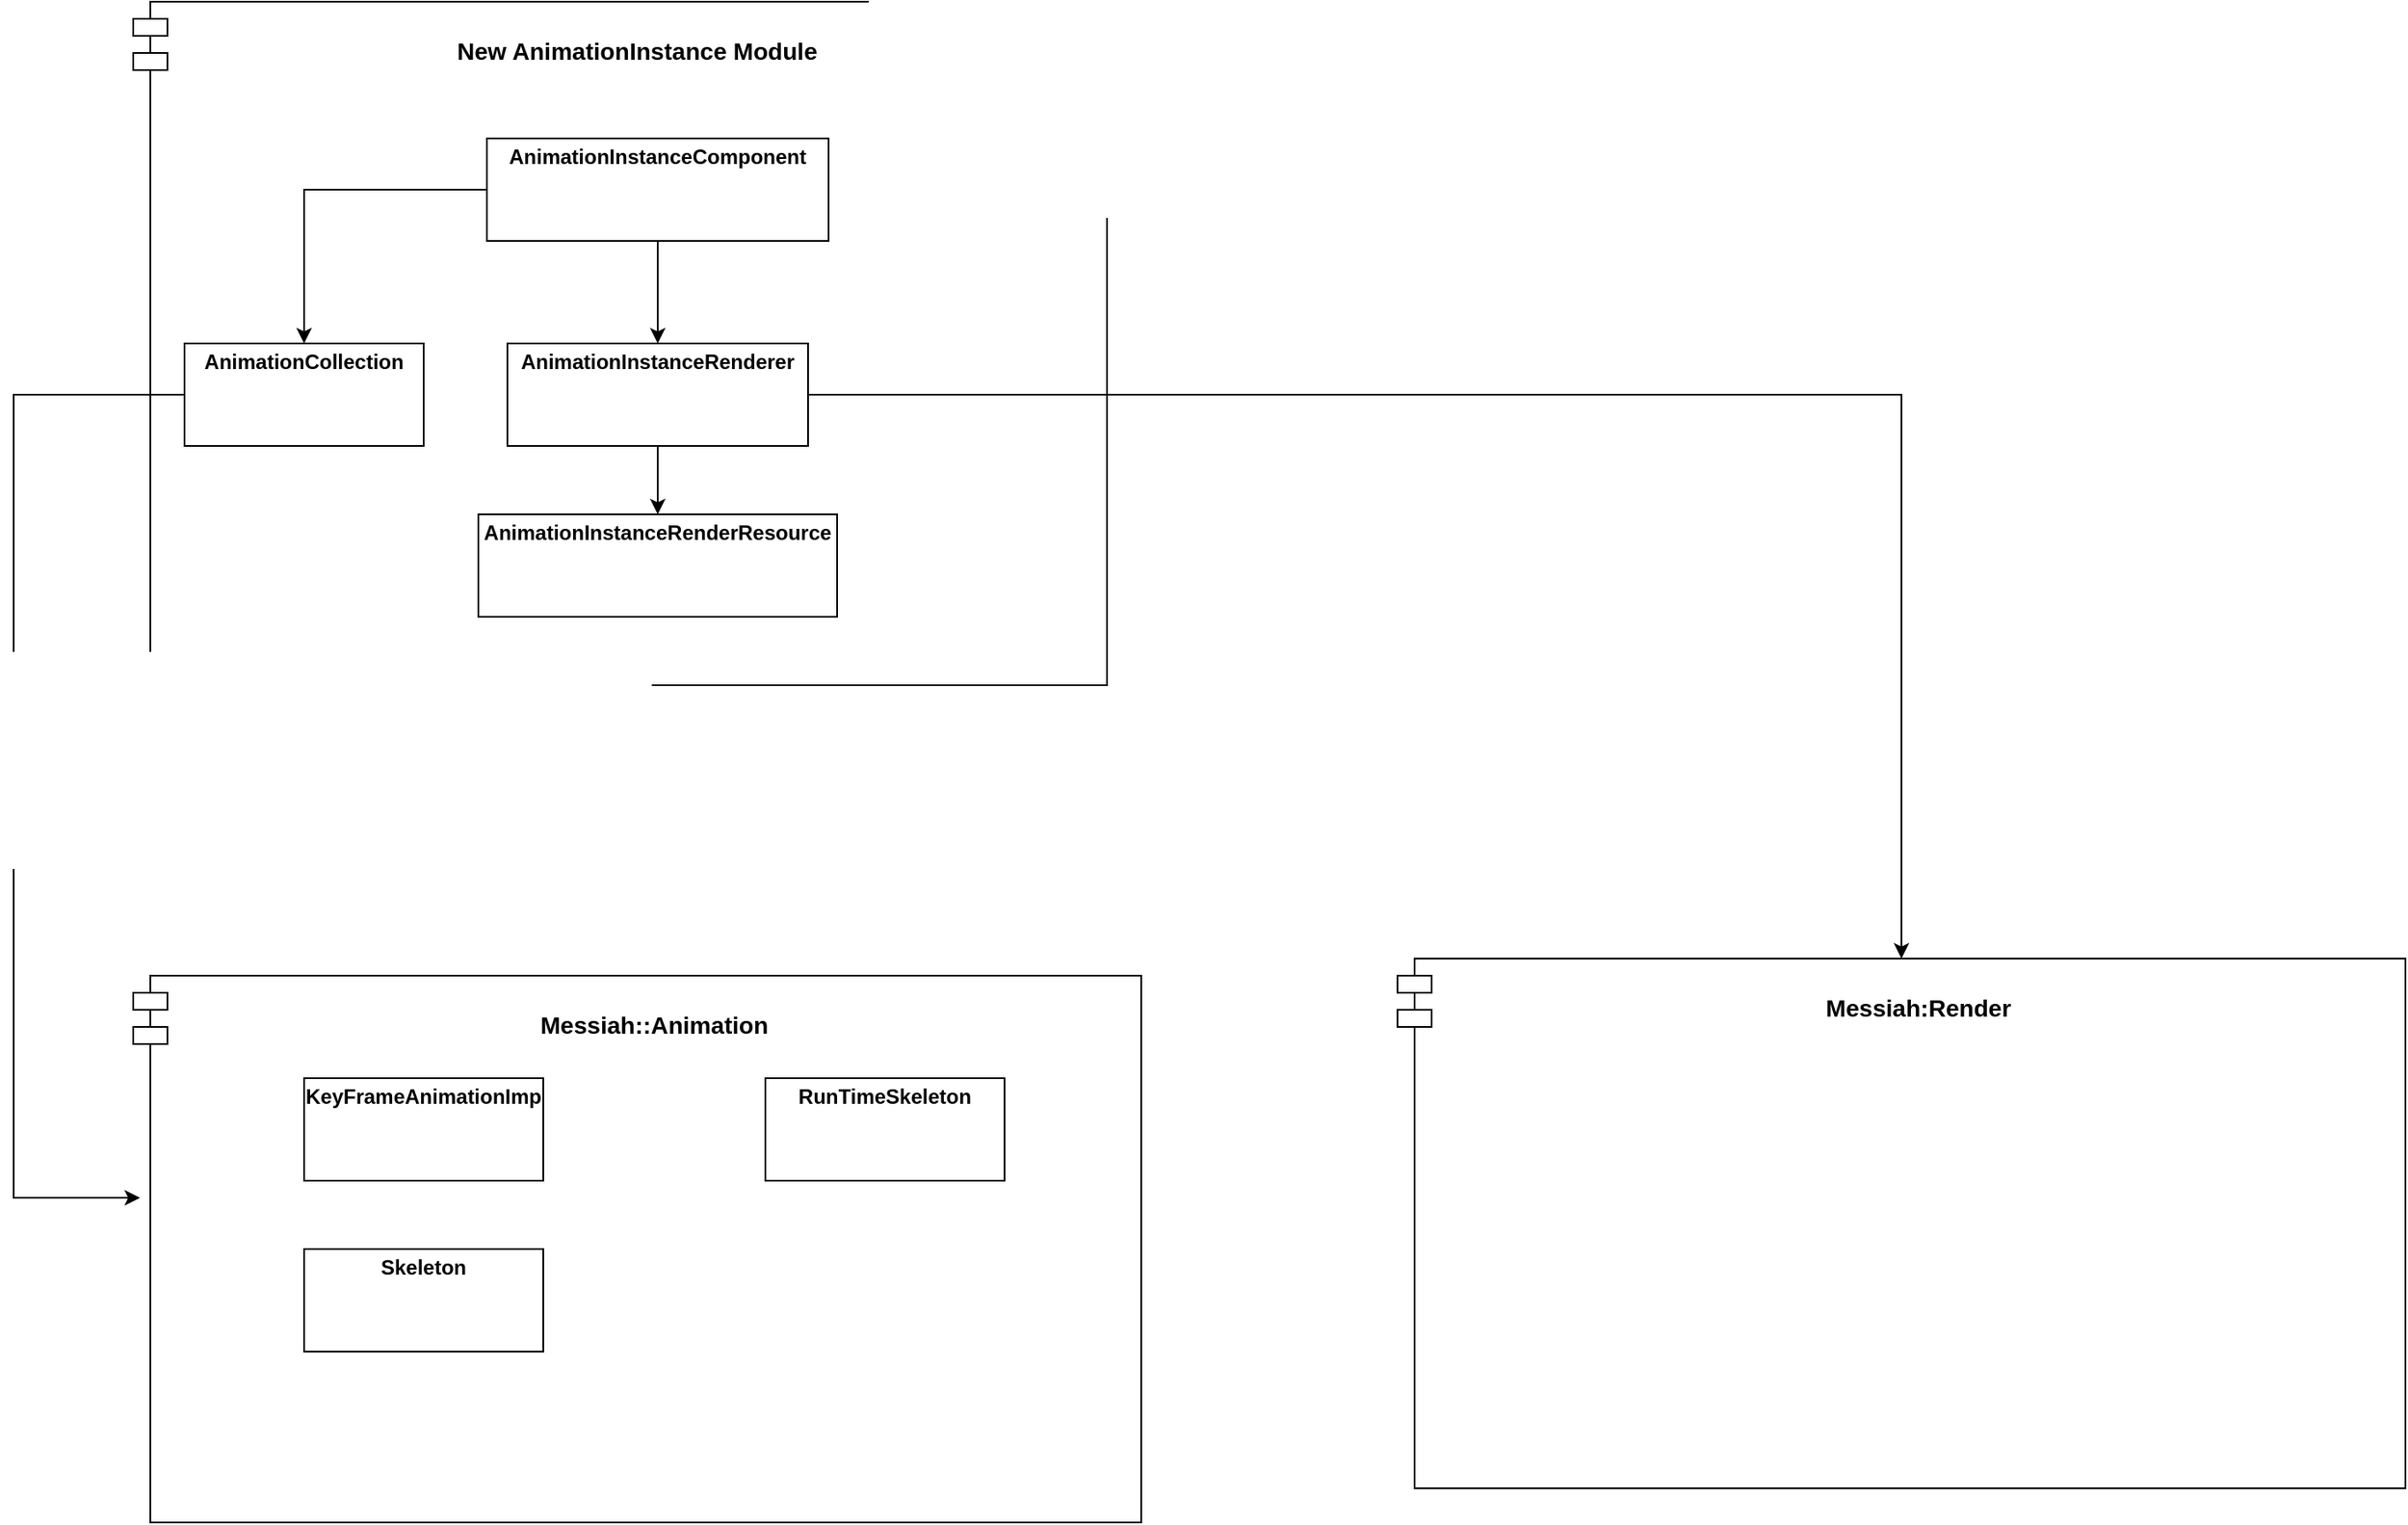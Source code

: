 <mxfile version="24.7.16">
  <diagram id="C5RBs43oDa-KdzZeNtuy" name="Page-1">
    <mxGraphModel dx="1122" dy="696" grid="1" gridSize="10" guides="1" tooltips="1" connect="1" arrows="1" fold="1" page="1" pageScale="1" pageWidth="827" pageHeight="1169" math="0" shadow="0">
      <root>
        <mxCell id="WIyWlLk6GJQsqaUBKTNV-0" />
        <mxCell id="WIyWlLk6GJQsqaUBKTNV-1" parent="WIyWlLk6GJQsqaUBKTNV-0" />
        <mxCell id="Z2ELihAoB1qGX9_mnctW-9" value="&lt;h3&gt;New AnimationInstance Module&lt;/h3&gt;" style="shape=module;align=left;spacingLeft=20;align=center;verticalAlign=top;whiteSpace=wrap;html=1;" vertex="1" parent="WIyWlLk6GJQsqaUBKTNV-1">
          <mxGeometry x="180" y="240" width="570" height="400" as="geometry" />
        </mxCell>
        <mxCell id="Z2ELihAoB1qGX9_mnctW-6" value="&lt;h3&gt;Messiah::Animation&lt;/h3&gt;" style="shape=module;align=left;spacingLeft=20;align=center;verticalAlign=top;whiteSpace=wrap;html=1;" vertex="1" parent="WIyWlLk6GJQsqaUBKTNV-1">
          <mxGeometry x="180" y="810" width="590" height="320" as="geometry" />
        </mxCell>
        <mxCell id="Z2ELihAoB1qGX9_mnctW-5" value="&lt;p style=&quot;margin:0px;margin-top:4px;text-align:center;&quot;&gt;&lt;b&gt;KeyFrameAnimationImp&lt;/b&gt;&lt;/p&gt;" style="verticalAlign=top;align=left;overflow=fill;html=1;whiteSpace=wrap;" vertex="1" parent="WIyWlLk6GJQsqaUBKTNV-1">
          <mxGeometry x="280" y="870" width="140" height="60" as="geometry" />
        </mxCell>
        <mxCell id="Z2ELihAoB1qGX9_mnctW-7" value="&lt;p style=&quot;margin:0px;margin-top:4px;text-align:center;&quot;&gt;&lt;b&gt;Skeleton&lt;/b&gt;&lt;/p&gt;" style="verticalAlign=top;align=left;overflow=fill;html=1;whiteSpace=wrap;" vertex="1" parent="WIyWlLk6GJQsqaUBKTNV-1">
          <mxGeometry x="280" y="970" width="140" height="60" as="geometry" />
        </mxCell>
        <mxCell id="Z2ELihAoB1qGX9_mnctW-8" value="&lt;p style=&quot;margin:0px;margin-top:4px;text-align:center;&quot;&gt;&lt;b&gt;RunTimeSkeleton&lt;/b&gt;&lt;/p&gt;" style="verticalAlign=top;align=left;overflow=fill;html=1;whiteSpace=wrap;" vertex="1" parent="WIyWlLk6GJQsqaUBKTNV-1">
          <mxGeometry x="550" y="870" width="140" height="60" as="geometry" />
        </mxCell>
        <mxCell id="Z2ELihAoB1qGX9_mnctW-12" value="&lt;p style=&quot;margin:0px;margin-top:4px;text-align:center;&quot;&gt;&lt;b&gt;AnimationCollection&lt;/b&gt;&lt;/p&gt;" style="verticalAlign=top;align=left;overflow=fill;html=1;whiteSpace=wrap;" vertex="1" parent="WIyWlLk6GJQsqaUBKTNV-1">
          <mxGeometry x="210" y="440" width="140" height="60" as="geometry" />
        </mxCell>
        <mxCell id="Z2ELihAoB1qGX9_mnctW-17" style="edgeStyle=orthogonalEdgeStyle;rounded=0;orthogonalLoop=1;jettySize=auto;html=1;exitX=0.5;exitY=1;exitDx=0;exitDy=0;" edge="1" parent="WIyWlLk6GJQsqaUBKTNV-1" source="Z2ELihAoB1qGX9_mnctW-13" target="Z2ELihAoB1qGX9_mnctW-14">
          <mxGeometry relative="1" as="geometry" />
        </mxCell>
        <mxCell id="Z2ELihAoB1qGX9_mnctW-18" style="edgeStyle=orthogonalEdgeStyle;rounded=0;orthogonalLoop=1;jettySize=auto;html=1;" edge="1" parent="WIyWlLk6GJQsqaUBKTNV-1" source="Z2ELihAoB1qGX9_mnctW-13" target="Z2ELihAoB1qGX9_mnctW-12">
          <mxGeometry relative="1" as="geometry" />
        </mxCell>
        <mxCell id="Z2ELihAoB1qGX9_mnctW-13" value="&lt;p style=&quot;margin:0px;margin-top:4px;text-align:center;&quot;&gt;&lt;b&gt;AnimationInstanceComponent&lt;/b&gt;&lt;/p&gt;" style="verticalAlign=top;align=left;overflow=fill;html=1;whiteSpace=wrap;" vertex="1" parent="WIyWlLk6GJQsqaUBKTNV-1">
          <mxGeometry x="387" y="320" width="200" height="60" as="geometry" />
        </mxCell>
        <mxCell id="Z2ELihAoB1qGX9_mnctW-16" value="" style="edgeStyle=orthogonalEdgeStyle;rounded=0;orthogonalLoop=1;jettySize=auto;html=1;" edge="1" parent="WIyWlLk6GJQsqaUBKTNV-1" source="Z2ELihAoB1qGX9_mnctW-14" target="Z2ELihAoB1qGX9_mnctW-15">
          <mxGeometry relative="1" as="geometry" />
        </mxCell>
        <mxCell id="Z2ELihAoB1qGX9_mnctW-21" style="edgeStyle=orthogonalEdgeStyle;rounded=0;orthogonalLoop=1;jettySize=auto;html=1;entryX=0.5;entryY=0;entryDx=0;entryDy=0;" edge="1" parent="WIyWlLk6GJQsqaUBKTNV-1" source="Z2ELihAoB1qGX9_mnctW-14" target="Z2ELihAoB1qGX9_mnctW-20">
          <mxGeometry relative="1" as="geometry" />
        </mxCell>
        <mxCell id="Z2ELihAoB1qGX9_mnctW-14" value="&lt;p style=&quot;margin:0px;margin-top:4px;text-align:center;&quot;&gt;&lt;b&gt;AnimationInstanceRenderer&lt;/b&gt;&lt;/p&gt;" style="verticalAlign=top;align=left;overflow=fill;html=1;whiteSpace=wrap;" vertex="1" parent="WIyWlLk6GJQsqaUBKTNV-1">
          <mxGeometry x="399" y="440" width="176" height="60" as="geometry" />
        </mxCell>
        <mxCell id="Z2ELihAoB1qGX9_mnctW-15" value="&lt;p style=&quot;margin:0px;margin-top:4px;text-align:center;&quot;&gt;&lt;b&gt;AnimationInstanceRenderResource&lt;/b&gt;&lt;/p&gt;" style="verticalAlign=top;align=left;overflow=fill;html=1;whiteSpace=wrap;" vertex="1" parent="WIyWlLk6GJQsqaUBKTNV-1">
          <mxGeometry x="382" y="540" width="210" height="60" as="geometry" />
        </mxCell>
        <mxCell id="Z2ELihAoB1qGX9_mnctW-19" style="edgeStyle=orthogonalEdgeStyle;rounded=0;orthogonalLoop=1;jettySize=auto;html=1;" edge="1" parent="WIyWlLk6GJQsqaUBKTNV-1" source="Z2ELihAoB1qGX9_mnctW-12">
          <mxGeometry relative="1" as="geometry">
            <mxPoint x="184" y="940" as="targetPoint" />
            <Array as="points">
              <mxPoint x="110" y="470" />
              <mxPoint x="110" y="940" />
            </Array>
          </mxGeometry>
        </mxCell>
        <mxCell id="Z2ELihAoB1qGX9_mnctW-20" value="&lt;h3&gt;Messiah:Render&lt;/h3&gt;" style="shape=module;align=left;spacingLeft=20;align=center;verticalAlign=top;whiteSpace=wrap;html=1;" vertex="1" parent="WIyWlLk6GJQsqaUBKTNV-1">
          <mxGeometry x="920" y="800" width="590" height="310" as="geometry" />
        </mxCell>
      </root>
    </mxGraphModel>
  </diagram>
</mxfile>
